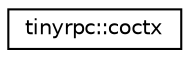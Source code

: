 digraph "类继承关系图"
{
 // LATEX_PDF_SIZE
  edge [fontname="Helvetica",fontsize="10",labelfontname="Helvetica",labelfontsize="10"];
  node [fontname="Helvetica",fontsize="10",shape=record];
  rankdir="LR";
  Node0 [label="tinyrpc::coctx",height=0.2,width=0.4,color="black", fillcolor="white", style="filled",URL="$structtinyrpc_1_1coctx.html",tooltip=" "];
}
